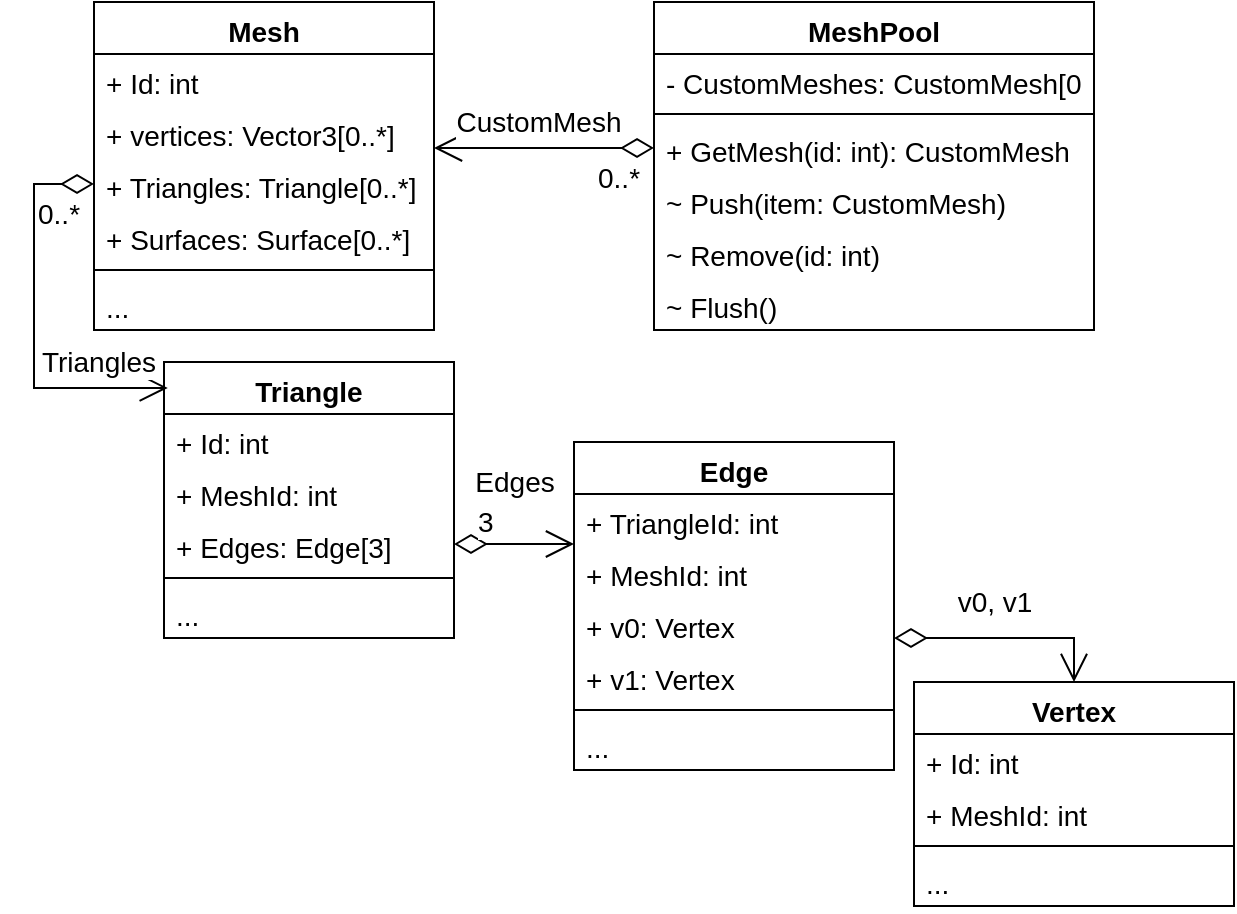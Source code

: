 <mxfile version="14.8.1" type="github">
  <diagram id="CSNa1o_LZb486N3WpBpA" name="Page-1">
    <mxGraphModel dx="1242" dy="694" grid="1" gridSize="10" guides="1" tooltips="1" connect="1" arrows="1" fold="1" page="1" pageScale="1" pageWidth="827" pageHeight="1169" math="0" shadow="0">
      <root>
        <mxCell id="0" />
        <mxCell id="1" parent="0" />
        <mxCell id="c-aoi3J2XqIeh12601WA-1" value="Mesh" style="swimlane;fontStyle=1;align=center;verticalAlign=top;childLayout=stackLayout;horizontal=1;startSize=26;horizontalStack=0;resizeParent=1;resizeParentMax=0;resizeLast=0;collapsible=1;marginBottom=0;fontSize=14;" parent="1" vertex="1">
          <mxGeometry x="140" y="90" width="170" height="164" as="geometry" />
        </mxCell>
        <mxCell id="c-aoi3J2XqIeh12601WA-2" value="+ Id: int" style="text;strokeColor=none;fillColor=none;align=left;verticalAlign=top;spacingLeft=4;spacingRight=4;overflow=hidden;rotatable=0;points=[[0,0.5],[1,0.5]];portConstraint=eastwest;fontSize=14;" parent="c-aoi3J2XqIeh12601WA-1" vertex="1">
          <mxGeometry y="26" width="170" height="26" as="geometry" />
        </mxCell>
        <mxCell id="c-aoi3J2XqIeh12601WA-21" value="+ vertices: Vector3[0..*]" style="text;strokeColor=none;fillColor=none;align=left;verticalAlign=top;spacingLeft=4;spacingRight=4;overflow=hidden;rotatable=0;points=[[0,0.5],[1,0.5]];portConstraint=eastwest;fontSize=14;" parent="c-aoi3J2XqIeh12601WA-1" vertex="1">
          <mxGeometry y="52" width="170" height="26" as="geometry" />
        </mxCell>
        <mxCell id="c-aoi3J2XqIeh12601WA-22" value="+ Triangles: Triangle[0..*]" style="text;strokeColor=none;fillColor=none;align=left;verticalAlign=top;spacingLeft=4;spacingRight=4;overflow=hidden;rotatable=0;points=[[0,0.5],[1,0.5]];portConstraint=eastwest;fontSize=14;" parent="c-aoi3J2XqIeh12601WA-1" vertex="1">
          <mxGeometry y="78" width="170" height="26" as="geometry" />
        </mxCell>
        <mxCell id="c-aoi3J2XqIeh12601WA-23" value="+ Surfaces: Surface[0..*]" style="text;strokeColor=none;fillColor=none;align=left;verticalAlign=top;spacingLeft=4;spacingRight=4;overflow=hidden;rotatable=0;points=[[0,0.5],[1,0.5]];portConstraint=eastwest;fontSize=14;" parent="c-aoi3J2XqIeh12601WA-1" vertex="1">
          <mxGeometry y="104" width="170" height="26" as="geometry" />
        </mxCell>
        <mxCell id="c-aoi3J2XqIeh12601WA-3" value="" style="line;strokeWidth=1;fillColor=none;align=left;verticalAlign=middle;spacingTop=-1;spacingLeft=3;spacingRight=3;rotatable=0;labelPosition=right;points=[];portConstraint=eastwest;fontSize=14;" parent="c-aoi3J2XqIeh12601WA-1" vertex="1">
          <mxGeometry y="130" width="170" height="8" as="geometry" />
        </mxCell>
        <mxCell id="c-aoi3J2XqIeh12601WA-4" value="..." style="text;strokeColor=none;fillColor=none;align=left;verticalAlign=top;spacingLeft=4;spacingRight=4;overflow=hidden;rotatable=0;points=[[0,0.5],[1,0.5]];portConstraint=eastwest;fontSize=14;" parent="c-aoi3J2XqIeh12601WA-1" vertex="1">
          <mxGeometry y="138" width="170" height="26" as="geometry" />
        </mxCell>
        <mxCell id="c-aoi3J2XqIeh12601WA-5" value="MeshPool" style="swimlane;fontStyle=1;align=center;verticalAlign=top;childLayout=stackLayout;horizontal=1;startSize=26;horizontalStack=0;resizeParent=1;resizeParentMax=0;resizeLast=0;collapsible=1;marginBottom=0;fontSize=14;" parent="1" vertex="1">
          <mxGeometry x="420" y="90" width="220" height="164" as="geometry" />
        </mxCell>
        <mxCell id="c-aoi3J2XqIeh12601WA-6" value="- CustomMeshes: CustomMesh[0..*]" style="text;strokeColor=none;fillColor=none;align=left;verticalAlign=top;spacingLeft=4;spacingRight=4;overflow=hidden;rotatable=0;points=[[0,0.5],[1,0.5]];portConstraint=eastwest;fontSize=14;" parent="c-aoi3J2XqIeh12601WA-5" vertex="1">
          <mxGeometry y="26" width="220" height="26" as="geometry" />
        </mxCell>
        <mxCell id="c-aoi3J2XqIeh12601WA-7" value="" style="line;strokeWidth=1;fillColor=none;align=left;verticalAlign=middle;spacingTop=-1;spacingLeft=3;spacingRight=3;rotatable=0;labelPosition=right;points=[];portConstraint=eastwest;fontSize=14;" parent="c-aoi3J2XqIeh12601WA-5" vertex="1">
          <mxGeometry y="52" width="220" height="8" as="geometry" />
        </mxCell>
        <mxCell id="c-aoi3J2XqIeh12601WA-8" value="+ GetMesh(id: int): CustomMesh" style="text;strokeColor=none;fillColor=none;align=left;verticalAlign=top;spacingLeft=4;spacingRight=4;overflow=hidden;rotatable=0;points=[[0,0.5],[1,0.5]];portConstraint=eastwest;fontSize=14;" parent="c-aoi3J2XqIeh12601WA-5" vertex="1">
          <mxGeometry y="60" width="220" height="26" as="geometry" />
        </mxCell>
        <mxCell id="c-aoi3J2XqIeh12601WA-24" value="~ Push(item: CustomMesh)" style="text;strokeColor=none;fillColor=none;align=left;verticalAlign=top;spacingLeft=4;spacingRight=4;overflow=hidden;rotatable=0;points=[[0,0.5],[1,0.5]];portConstraint=eastwest;fontSize=14;" parent="c-aoi3J2XqIeh12601WA-5" vertex="1">
          <mxGeometry y="86" width="220" height="26" as="geometry" />
        </mxCell>
        <mxCell id="c-aoi3J2XqIeh12601WA-25" value="~ Remove(id: int)" style="text;strokeColor=none;fillColor=none;align=left;verticalAlign=top;spacingLeft=4;spacingRight=4;overflow=hidden;rotatable=0;points=[[0,0.5],[1,0.5]];portConstraint=eastwest;fontSize=14;" parent="c-aoi3J2XqIeh12601WA-5" vertex="1">
          <mxGeometry y="112" width="220" height="26" as="geometry" />
        </mxCell>
        <mxCell id="c-aoi3J2XqIeh12601WA-26" value="~ Flush()" style="text;strokeColor=none;fillColor=none;align=left;verticalAlign=top;spacingLeft=4;spacingRight=4;overflow=hidden;rotatable=0;points=[[0,0.5],[1,0.5]];portConstraint=eastwest;fontSize=14;" parent="c-aoi3J2XqIeh12601WA-5" vertex="1">
          <mxGeometry y="138" width="220" height="26" as="geometry" />
        </mxCell>
        <mxCell id="c-aoi3J2XqIeh12601WA-9" value="Triangle" style="swimlane;fontStyle=1;align=center;verticalAlign=top;childLayout=stackLayout;horizontal=1;startSize=26;horizontalStack=0;resizeParent=1;resizeParentMax=0;resizeLast=0;collapsible=1;marginBottom=0;fontSize=14;" parent="1" vertex="1">
          <mxGeometry x="175" y="270" width="145" height="138" as="geometry" />
        </mxCell>
        <mxCell id="c-aoi3J2XqIeh12601WA-10" value="+ Id: int" style="text;strokeColor=none;fillColor=none;align=left;verticalAlign=top;spacingLeft=4;spacingRight=4;overflow=hidden;rotatable=0;points=[[0,0.5],[1,0.5]];portConstraint=eastwest;fontSize=14;" parent="c-aoi3J2XqIeh12601WA-9" vertex="1">
          <mxGeometry y="26" width="145" height="26" as="geometry" />
        </mxCell>
        <mxCell id="c-aoi3J2XqIeh12601WA-33" value="+ MeshId: int" style="text;strokeColor=none;fillColor=none;align=left;verticalAlign=top;spacingLeft=4;spacingRight=4;overflow=hidden;rotatable=0;points=[[0,0.5],[1,0.5]];portConstraint=eastwest;fontSize=14;" parent="c-aoi3J2XqIeh12601WA-9" vertex="1">
          <mxGeometry y="52" width="145" height="26" as="geometry" />
        </mxCell>
        <mxCell id="c-aoi3J2XqIeh12601WA-34" value="+ Edges: Edge[3]" style="text;strokeColor=none;fillColor=none;align=left;verticalAlign=top;spacingLeft=4;spacingRight=4;overflow=hidden;rotatable=0;points=[[0,0.5],[1,0.5]];portConstraint=eastwest;fontSize=14;" parent="c-aoi3J2XqIeh12601WA-9" vertex="1">
          <mxGeometry y="78" width="145" height="26" as="geometry" />
        </mxCell>
        <mxCell id="c-aoi3J2XqIeh12601WA-11" value="" style="line;strokeWidth=1;fillColor=none;align=left;verticalAlign=middle;spacingTop=-1;spacingLeft=3;spacingRight=3;rotatable=0;labelPosition=right;points=[];portConstraint=eastwest;fontSize=14;" parent="c-aoi3J2XqIeh12601WA-9" vertex="1">
          <mxGeometry y="104" width="145" height="8" as="geometry" />
        </mxCell>
        <mxCell id="c-aoi3J2XqIeh12601WA-12" value="..." style="text;strokeColor=none;fillColor=none;align=left;verticalAlign=top;spacingLeft=4;spacingRight=4;overflow=hidden;rotatable=0;points=[[0,0.5],[1,0.5]];portConstraint=eastwest;fontSize=14;" parent="c-aoi3J2XqIeh12601WA-9" vertex="1">
          <mxGeometry y="112" width="145" height="26" as="geometry" />
        </mxCell>
        <mxCell id="c-aoi3J2XqIeh12601WA-13" value="Edge" style="swimlane;fontStyle=1;align=center;verticalAlign=top;childLayout=stackLayout;horizontal=1;startSize=26;horizontalStack=0;resizeParent=1;resizeParentMax=0;resizeLast=0;collapsible=1;marginBottom=0;fontSize=14;" parent="1" vertex="1">
          <mxGeometry x="380" y="310" width="160" height="164" as="geometry" />
        </mxCell>
        <mxCell id="c-aoi3J2XqIeh12601WA-14" value="+ TriangleId: int" style="text;strokeColor=none;fillColor=none;align=left;verticalAlign=top;spacingLeft=4;spacingRight=4;overflow=hidden;rotatable=0;points=[[0,0.5],[1,0.5]];portConstraint=eastwest;fontSize=14;" parent="c-aoi3J2XqIeh12601WA-13" vertex="1">
          <mxGeometry y="26" width="160" height="26" as="geometry" />
        </mxCell>
        <mxCell id="c-aoi3J2XqIeh12601WA-37" value="+ MeshId: int" style="text;strokeColor=none;fillColor=none;align=left;verticalAlign=top;spacingLeft=4;spacingRight=4;overflow=hidden;rotatable=0;points=[[0,0.5],[1,0.5]];portConstraint=eastwest;fontSize=14;" parent="c-aoi3J2XqIeh12601WA-13" vertex="1">
          <mxGeometry y="52" width="160" height="26" as="geometry" />
        </mxCell>
        <mxCell id="c-aoi3J2XqIeh12601WA-38" value="+ v0: Vertex" style="text;strokeColor=none;fillColor=none;align=left;verticalAlign=top;spacingLeft=4;spacingRight=4;overflow=hidden;rotatable=0;points=[[0,0.5],[1,0.5]];portConstraint=eastwest;fontSize=14;" parent="c-aoi3J2XqIeh12601WA-13" vertex="1">
          <mxGeometry y="78" width="160" height="26" as="geometry" />
        </mxCell>
        <mxCell id="c-aoi3J2XqIeh12601WA-39" value="+ v1: Vertex" style="text;strokeColor=none;fillColor=none;align=left;verticalAlign=top;spacingLeft=4;spacingRight=4;overflow=hidden;rotatable=0;points=[[0,0.5],[1,0.5]];portConstraint=eastwest;fontSize=14;" parent="c-aoi3J2XqIeh12601WA-13" vertex="1">
          <mxGeometry y="104" width="160" height="26" as="geometry" />
        </mxCell>
        <mxCell id="c-aoi3J2XqIeh12601WA-15" value="" style="line;strokeWidth=1;fillColor=none;align=left;verticalAlign=middle;spacingTop=-1;spacingLeft=3;spacingRight=3;rotatable=0;labelPosition=right;points=[];portConstraint=eastwest;fontSize=14;" parent="c-aoi3J2XqIeh12601WA-13" vertex="1">
          <mxGeometry y="130" width="160" height="8" as="geometry" />
        </mxCell>
        <mxCell id="c-aoi3J2XqIeh12601WA-16" value="..." style="text;strokeColor=none;fillColor=none;align=left;verticalAlign=top;spacingLeft=4;spacingRight=4;overflow=hidden;rotatable=0;points=[[0,0.5],[1,0.5]];portConstraint=eastwest;fontSize=14;" parent="c-aoi3J2XqIeh12601WA-13" vertex="1">
          <mxGeometry y="138" width="160" height="26" as="geometry" />
        </mxCell>
        <mxCell id="c-aoi3J2XqIeh12601WA-17" value="Vertex" style="swimlane;fontStyle=1;align=center;verticalAlign=top;childLayout=stackLayout;horizontal=1;startSize=26;horizontalStack=0;resizeParent=1;resizeParentMax=0;resizeLast=0;collapsible=1;marginBottom=0;fontSize=14;" parent="1" vertex="1">
          <mxGeometry x="550" y="430" width="160" height="112" as="geometry" />
        </mxCell>
        <mxCell id="c-aoi3J2XqIeh12601WA-18" value="+ Id: int" style="text;strokeColor=none;fillColor=none;align=left;verticalAlign=top;spacingLeft=4;spacingRight=4;overflow=hidden;rotatable=0;points=[[0,0.5],[1,0.5]];portConstraint=eastwest;fontSize=14;" parent="c-aoi3J2XqIeh12601WA-17" vertex="1">
          <mxGeometry y="26" width="160" height="26" as="geometry" />
        </mxCell>
        <mxCell id="c-aoi3J2XqIeh12601WA-42" value="+ MeshId: int" style="text;strokeColor=none;fillColor=none;align=left;verticalAlign=top;spacingLeft=4;spacingRight=4;overflow=hidden;rotatable=0;points=[[0,0.5],[1,0.5]];portConstraint=eastwest;fontSize=14;" parent="c-aoi3J2XqIeh12601WA-17" vertex="1">
          <mxGeometry y="52" width="160" height="26" as="geometry" />
        </mxCell>
        <mxCell id="c-aoi3J2XqIeh12601WA-19" value="" style="line;strokeWidth=1;fillColor=none;align=left;verticalAlign=middle;spacingTop=-1;spacingLeft=3;spacingRight=3;rotatable=0;labelPosition=right;points=[];portConstraint=eastwest;fontSize=14;" parent="c-aoi3J2XqIeh12601WA-17" vertex="1">
          <mxGeometry y="78" width="160" height="8" as="geometry" />
        </mxCell>
        <mxCell id="c-aoi3J2XqIeh12601WA-20" value="..." style="text;strokeColor=none;fillColor=none;align=left;verticalAlign=top;spacingLeft=4;spacingRight=4;overflow=hidden;rotatable=0;points=[[0,0.5],[1,0.5]];portConstraint=eastwest;fontSize=14;" parent="c-aoi3J2XqIeh12601WA-17" vertex="1">
          <mxGeometry y="86" width="160" height="26" as="geometry" />
        </mxCell>
        <mxCell id="c-aoi3J2XqIeh12601WA-27" value="CustomMesh" style="endArrow=open;html=1;endSize=12;startArrow=diamondThin;startSize=14;startFill=0;edgeStyle=orthogonalEdgeStyle;exitX=0;exitY=0.5;exitDx=0;exitDy=0;fontSize=14;" parent="1" source="c-aoi3J2XqIeh12601WA-8" edge="1">
          <mxGeometry x="0.067" y="-13" relative="1" as="geometry">
            <mxPoint x="50" y="310" as="sourcePoint" />
            <mxPoint x="310" y="163" as="targetPoint" />
            <mxPoint as="offset" />
          </mxGeometry>
        </mxCell>
        <mxCell id="c-aoi3J2XqIeh12601WA-28" value="0..*" style="edgeLabel;resizable=0;html=1;align=left;verticalAlign=top;fontSize=14;" parent="c-aoi3J2XqIeh12601WA-27" connectable="0" vertex="1">
          <mxGeometry x="-1" relative="1" as="geometry">
            <mxPoint x="-30" as="offset" />
          </mxGeometry>
        </mxCell>
        <mxCell id="c-aoi3J2XqIeh12601WA-31" value="Triangles" style="endArrow=open;html=1;endSize=12;startArrow=diamondThin;startSize=14;startFill=0;edgeStyle=orthogonalEdgeStyle;exitX=0;exitY=0.5;exitDx=0;exitDy=0;jumpSize=6;rounded=0;entryX=0.013;entryY=0.094;entryDx=0;entryDy=0;entryPerimeter=0;fontSize=14;" parent="1" source="c-aoi3J2XqIeh12601WA-22" target="c-aoi3J2XqIeh12601WA-9" edge="1">
          <mxGeometry x="0.65" y="13" relative="1" as="geometry">
            <mxPoint x="140" y="280" as="sourcePoint" />
            <mxPoint x="130" y="282" as="targetPoint" />
            <mxPoint as="offset" />
            <Array as="points">
              <mxPoint x="110" y="181" />
              <mxPoint x="110" y="283" />
            </Array>
          </mxGeometry>
        </mxCell>
        <mxCell id="c-aoi3J2XqIeh12601WA-32" value="0..*" style="edgeLabel;resizable=0;html=1;align=left;verticalAlign=top;fontSize=14;" parent="c-aoi3J2XqIeh12601WA-31" connectable="0" vertex="1">
          <mxGeometry x="-1" relative="1" as="geometry">
            <mxPoint x="-30" as="offset" />
          </mxGeometry>
        </mxCell>
        <mxCell id="c-aoi3J2XqIeh12601WA-35" value="Edges" style="endArrow=open;html=1;endSize=12;startArrow=diamondThin;startSize=14;startFill=0;edgeStyle=orthogonalEdgeStyle;exitX=1;exitY=0.5;exitDx=0;exitDy=0;jumpSize=6;rounded=0;fontSize=14;" parent="1" source="c-aoi3J2XqIeh12601WA-34" target="c-aoi3J2XqIeh12601WA-13" edge="1">
          <mxGeometry y="31" relative="1" as="geometry">
            <mxPoint x="299.97" y="460" as="sourcePoint" />
            <mxPoint x="440" y="310" as="targetPoint" />
            <mxPoint as="offset" />
            <Array as="points">
              <mxPoint x="440" y="361" />
              <mxPoint x="440" y="330" />
            </Array>
          </mxGeometry>
        </mxCell>
        <mxCell id="c-aoi3J2XqIeh12601WA-36" value="3" style="edgeLabel;resizable=0;html=1;align=left;verticalAlign=top;fontSize=14;" parent="c-aoi3J2XqIeh12601WA-35" connectable="0" vertex="1">
          <mxGeometry x="-1" relative="1" as="geometry">
            <mxPoint x="10" y="-26" as="offset" />
          </mxGeometry>
        </mxCell>
        <mxCell id="c-aoi3J2XqIeh12601WA-40" value="v0, v1" style="endArrow=open;html=1;endSize=12;startArrow=diamondThin;startSize=14;startFill=0;edgeStyle=orthogonalEdgeStyle;jumpSize=6;rounded=0;fontSize=14;" parent="1" source="c-aoi3J2XqIeh12601WA-38" target="c-aoi3J2XqIeh12601WA-17" edge="1">
          <mxGeometry x="-0.108" y="18" relative="1" as="geometry">
            <mxPoint x="470" y="430" as="sourcePoint" />
            <mxPoint x="590" y="360" as="targetPoint" />
            <mxPoint as="offset" />
            <Array as="points">
              <mxPoint x="630" y="408" />
            </Array>
          </mxGeometry>
        </mxCell>
      </root>
    </mxGraphModel>
  </diagram>
</mxfile>

